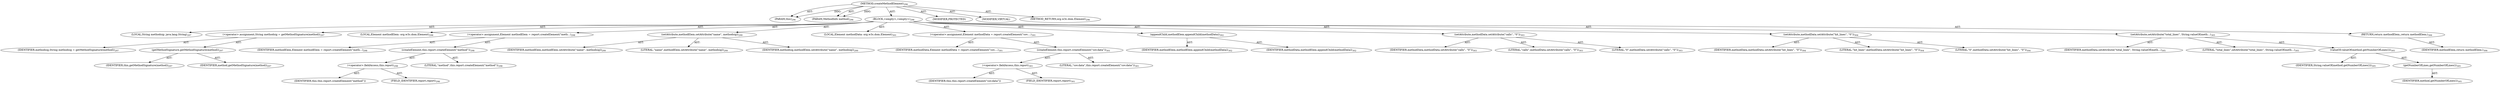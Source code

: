 digraph "createMethodElement" {  
"111669149705" [label = <(METHOD,createMethodElement)<SUB>296</SUB>> ]
"115964116996" [label = <(PARAM,this)<SUB>296</SUB>> ]
"115964117016" [label = <(PARAM,MethodInfo method)<SUB>296</SUB>> ]
"25769803806" [label = <(BLOCK,&lt;empty&gt;,&lt;empty&gt;)<SUB>296</SUB>> ]
"94489280555" [label = <(LOCAL,String methodsig: java.lang.String)<SUB>297</SUB>> ]
"30064771325" [label = <(&lt;operator&gt;.assignment,String methodsig = getMethodSignature(method))<SUB>297</SUB>> ]
"68719476971" [label = <(IDENTIFIER,methodsig,String methodsig = getMethodSignature(method))<SUB>297</SUB>> ]
"30064771326" [label = <(getMethodSignature,getMethodSignature(method))<SUB>297</SUB>> ]
"68719476750" [label = <(IDENTIFIER,this,getMethodSignature(method))<SUB>297</SUB>> ]
"68719476972" [label = <(IDENTIFIER,method,getMethodSignature(method))<SUB>297</SUB>> ]
"94489280556" [label = <(LOCAL,Element methodElem: org.w3c.dom.Element)<SUB>298</SUB>> ]
"30064771327" [label = <(&lt;operator&gt;.assignment,Element methodElem = report.createElement(&quot;meth...)<SUB>298</SUB>> ]
"68719476973" [label = <(IDENTIFIER,methodElem,Element methodElem = report.createElement(&quot;meth...)<SUB>298</SUB>> ]
"30064771328" [label = <(createElement,this.report.createElement(&quot;method&quot;))<SUB>298</SUB>> ]
"30064771329" [label = <(&lt;operator&gt;.fieldAccess,this.report)<SUB>298</SUB>> ]
"68719476974" [label = <(IDENTIFIER,this,this.report.createElement(&quot;method&quot;))> ]
"55834574878" [label = <(FIELD_IDENTIFIER,report,report)<SUB>298</SUB>> ]
"90194313273" [label = <(LITERAL,&quot;method&quot;,this.report.createElement(&quot;method&quot;))<SUB>298</SUB>> ]
"30064771330" [label = <(setAttribute,methodElem.setAttribute(&quot;name&quot;, methodsig))<SUB>299</SUB>> ]
"68719476975" [label = <(IDENTIFIER,methodElem,methodElem.setAttribute(&quot;name&quot;, methodsig))<SUB>299</SUB>> ]
"90194313274" [label = <(LITERAL,&quot;name&quot;,methodElem.setAttribute(&quot;name&quot;, methodsig))<SUB>299</SUB>> ]
"68719476976" [label = <(IDENTIFIER,methodsig,methodElem.setAttribute(&quot;name&quot;, methodsig))<SUB>299</SUB>> ]
"94489280557" [label = <(LOCAL,Element methodData: org.w3c.dom.Element)<SUB>301</SUB>> ]
"30064771331" [label = <(&lt;operator&gt;.assignment,Element methodData = report.createElement(&quot;cov....)<SUB>301</SUB>> ]
"68719476977" [label = <(IDENTIFIER,methodData,Element methodData = report.createElement(&quot;cov....)<SUB>301</SUB>> ]
"30064771332" [label = <(createElement,this.report.createElement(&quot;cov.data&quot;))<SUB>301</SUB>> ]
"30064771333" [label = <(&lt;operator&gt;.fieldAccess,this.report)<SUB>301</SUB>> ]
"68719476978" [label = <(IDENTIFIER,this,this.report.createElement(&quot;cov.data&quot;))> ]
"55834574879" [label = <(FIELD_IDENTIFIER,report,report)<SUB>301</SUB>> ]
"90194313275" [label = <(LITERAL,&quot;cov.data&quot;,this.report.createElement(&quot;cov.data&quot;))<SUB>301</SUB>> ]
"30064771334" [label = <(appendChild,methodElem.appendChild(methodData))<SUB>302</SUB>> ]
"68719476979" [label = <(IDENTIFIER,methodElem,methodElem.appendChild(methodData))<SUB>302</SUB>> ]
"68719476980" [label = <(IDENTIFIER,methodData,methodElem.appendChild(methodData))<SUB>302</SUB>> ]
"30064771335" [label = <(setAttribute,methodData.setAttribute(&quot;calls&quot;, &quot;0&quot;))<SUB>303</SUB>> ]
"68719476981" [label = <(IDENTIFIER,methodData,methodData.setAttribute(&quot;calls&quot;, &quot;0&quot;))<SUB>303</SUB>> ]
"90194313276" [label = <(LITERAL,&quot;calls&quot;,methodData.setAttribute(&quot;calls&quot;, &quot;0&quot;))<SUB>303</SUB>> ]
"90194313277" [label = <(LITERAL,&quot;0&quot;,methodData.setAttribute(&quot;calls&quot;, &quot;0&quot;))<SUB>303</SUB>> ]
"30064771336" [label = <(setAttribute,methodData.setAttribute(&quot;hit_lines&quot;, &quot;0&quot;))<SUB>304</SUB>> ]
"68719476982" [label = <(IDENTIFIER,methodData,methodData.setAttribute(&quot;hit_lines&quot;, &quot;0&quot;))<SUB>304</SUB>> ]
"90194313278" [label = <(LITERAL,&quot;hit_lines&quot;,methodData.setAttribute(&quot;hit_lines&quot;, &quot;0&quot;))<SUB>304</SUB>> ]
"90194313279" [label = <(LITERAL,&quot;0&quot;,methodData.setAttribute(&quot;hit_lines&quot;, &quot;0&quot;))<SUB>304</SUB>> ]
"30064771337" [label = <(setAttribute,setAttribute(&quot;total_lines&quot;, String.valueOf(meth...)<SUB>305</SUB>> ]
"68719476983" [label = <(IDENTIFIER,methodData,setAttribute(&quot;total_lines&quot;, String.valueOf(meth...)<SUB>305</SUB>> ]
"90194313280" [label = <(LITERAL,&quot;total_lines&quot;,setAttribute(&quot;total_lines&quot;, String.valueOf(meth...)<SUB>305</SUB>> ]
"30064771338" [label = <(valueOf,valueOf(method.getNumberOfLines()))<SUB>305</SUB>> ]
"68719476984" [label = <(IDENTIFIER,String,valueOf(method.getNumberOfLines()))<SUB>305</SUB>> ]
"30064771339" [label = <(getNumberOfLines,getNumberOfLines())<SUB>305</SUB>> ]
"68719476985" [label = <(IDENTIFIER,method,getNumberOfLines())<SUB>305</SUB>> ]
"146028888067" [label = <(RETURN,return methodElem;,return methodElem;)<SUB>306</SUB>> ]
"68719476986" [label = <(IDENTIFIER,methodElem,return methodElem;)<SUB>306</SUB>> ]
"133143986202" [label = <(MODIFIER,PROTECTED)> ]
"133143986203" [label = <(MODIFIER,VIRTUAL)> ]
"128849018889" [label = <(METHOD_RETURN,org.w3c.dom.Element)<SUB>296</SUB>> ]
  "111669149705" -> "115964116996"  [ label = "AST: "] 
  "111669149705" -> "115964117016"  [ label = "AST: "] 
  "111669149705" -> "25769803806"  [ label = "AST: "] 
  "111669149705" -> "133143986202"  [ label = "AST: "] 
  "111669149705" -> "133143986203"  [ label = "AST: "] 
  "111669149705" -> "128849018889"  [ label = "AST: "] 
  "25769803806" -> "94489280555"  [ label = "AST: "] 
  "25769803806" -> "30064771325"  [ label = "AST: "] 
  "25769803806" -> "94489280556"  [ label = "AST: "] 
  "25769803806" -> "30064771327"  [ label = "AST: "] 
  "25769803806" -> "30064771330"  [ label = "AST: "] 
  "25769803806" -> "94489280557"  [ label = "AST: "] 
  "25769803806" -> "30064771331"  [ label = "AST: "] 
  "25769803806" -> "30064771334"  [ label = "AST: "] 
  "25769803806" -> "30064771335"  [ label = "AST: "] 
  "25769803806" -> "30064771336"  [ label = "AST: "] 
  "25769803806" -> "30064771337"  [ label = "AST: "] 
  "25769803806" -> "146028888067"  [ label = "AST: "] 
  "30064771325" -> "68719476971"  [ label = "AST: "] 
  "30064771325" -> "30064771326"  [ label = "AST: "] 
  "30064771326" -> "68719476750"  [ label = "AST: "] 
  "30064771326" -> "68719476972"  [ label = "AST: "] 
  "30064771327" -> "68719476973"  [ label = "AST: "] 
  "30064771327" -> "30064771328"  [ label = "AST: "] 
  "30064771328" -> "30064771329"  [ label = "AST: "] 
  "30064771328" -> "90194313273"  [ label = "AST: "] 
  "30064771329" -> "68719476974"  [ label = "AST: "] 
  "30064771329" -> "55834574878"  [ label = "AST: "] 
  "30064771330" -> "68719476975"  [ label = "AST: "] 
  "30064771330" -> "90194313274"  [ label = "AST: "] 
  "30064771330" -> "68719476976"  [ label = "AST: "] 
  "30064771331" -> "68719476977"  [ label = "AST: "] 
  "30064771331" -> "30064771332"  [ label = "AST: "] 
  "30064771332" -> "30064771333"  [ label = "AST: "] 
  "30064771332" -> "90194313275"  [ label = "AST: "] 
  "30064771333" -> "68719476978"  [ label = "AST: "] 
  "30064771333" -> "55834574879"  [ label = "AST: "] 
  "30064771334" -> "68719476979"  [ label = "AST: "] 
  "30064771334" -> "68719476980"  [ label = "AST: "] 
  "30064771335" -> "68719476981"  [ label = "AST: "] 
  "30064771335" -> "90194313276"  [ label = "AST: "] 
  "30064771335" -> "90194313277"  [ label = "AST: "] 
  "30064771336" -> "68719476982"  [ label = "AST: "] 
  "30064771336" -> "90194313278"  [ label = "AST: "] 
  "30064771336" -> "90194313279"  [ label = "AST: "] 
  "30064771337" -> "68719476983"  [ label = "AST: "] 
  "30064771337" -> "90194313280"  [ label = "AST: "] 
  "30064771337" -> "30064771338"  [ label = "AST: "] 
  "30064771338" -> "68719476984"  [ label = "AST: "] 
  "30064771338" -> "30064771339"  [ label = "AST: "] 
  "30064771339" -> "68719476985"  [ label = "AST: "] 
  "146028888067" -> "68719476986"  [ label = "AST: "] 
  "111669149705" -> "115964116996"  [ label = "DDG: "] 
  "111669149705" -> "115964117016"  [ label = "DDG: "] 
}
